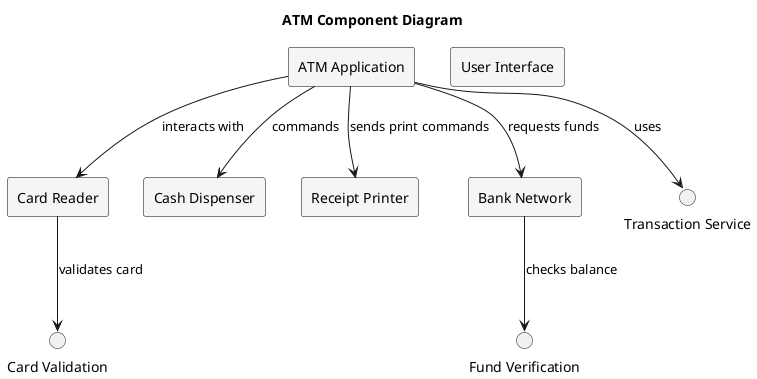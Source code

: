 @startuml
skinparam componentStyle rectangle
skinparam component {
    BackgroundColor #F5F5F5
    BorderColor #000000
    FontColor black
}

title ATM Component Diagram

' Define components for the ATM system
component "ATM Application" as ATMApp
component "Card Reader" as CardReader
component "Cash Dispenser" as CashDispenser
component "Receipt Printer" as Printer
component "Bank Network" as BankNetwork
component "User Interface" as UI

' Define interfaces
interface "Transaction Service" as TransactionService
interface "Card Validation" as CardValidation
interface "Fund Verification" as FundVerification

' Define relationships (dependencies between components)
ATMApp --> TransactionService : uses
ATMApp --> CardReader : interacts with
ATMApp --> CashDispenser : commands
ATMApp --> Printer : sends print commands
ATMApp --> BankNetwork : requests funds
CardReader --> CardValidation : validates card
BankNetwork --> FundVerification : checks balance

@enduml
